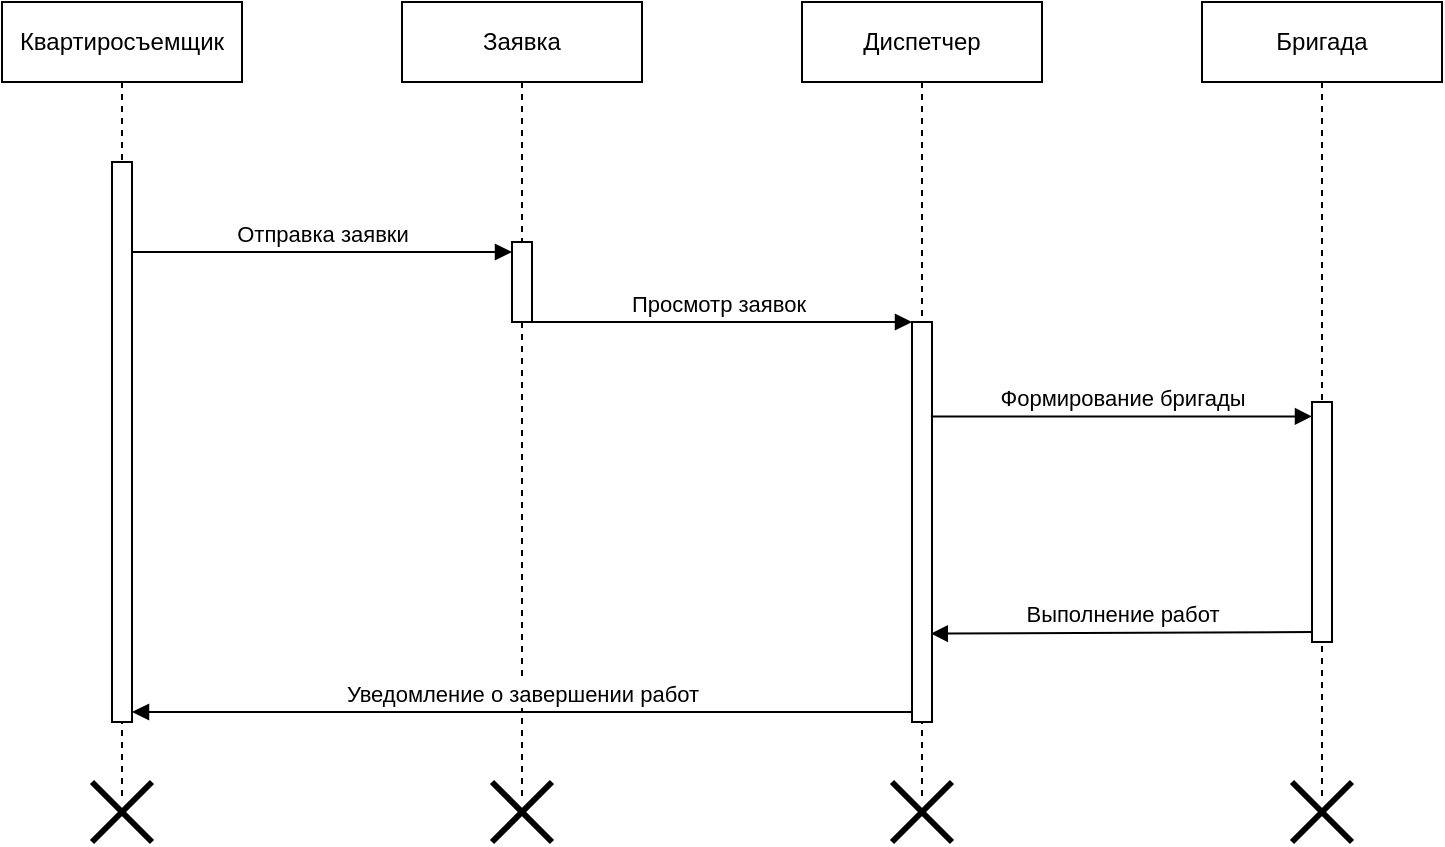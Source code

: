 <mxfile version="22.1.11" type="device">
  <diagram name="Page-1" id="pKR3qFELEurvC52VTtqw">
    <mxGraphModel dx="1050" dy="569" grid="1" gridSize="10" guides="1" tooltips="1" connect="1" arrows="1" fold="1" page="1" pageScale="1" pageWidth="850" pageHeight="1100" math="0" shadow="0">
      <root>
        <mxCell id="0" />
        <mxCell id="1" parent="0" />
        <mxCell id="6-mNbsPWZuI9so08bJkr-2" value="Квартиросъемщик" style="shape=umlLifeline;perimeter=lifelinePerimeter;whiteSpace=wrap;html=1;container=1;dropTarget=0;collapsible=0;recursiveResize=0;outlineConnect=0;portConstraint=eastwest;newEdgeStyle={&quot;curved&quot;:0,&quot;rounded&quot;:0};" vertex="1" parent="1">
          <mxGeometry x="40" width="120" height="400" as="geometry" />
        </mxCell>
        <mxCell id="6-mNbsPWZuI9so08bJkr-6" value="" style="html=1;points=[[0,0,0,0,5],[0,1,0,0,-5],[1,0,0,0,5],[1,1,0,0,-5]];perimeter=orthogonalPerimeter;outlineConnect=0;targetShapes=umlLifeline;portConstraint=eastwest;newEdgeStyle={&quot;curved&quot;:0,&quot;rounded&quot;:0};" vertex="1" parent="6-mNbsPWZuI9so08bJkr-2">
          <mxGeometry x="55" y="80" width="10" height="280" as="geometry" />
        </mxCell>
        <mxCell id="6-mNbsPWZuI9so08bJkr-3" value="Диспетчер" style="shape=umlLifeline;perimeter=lifelinePerimeter;whiteSpace=wrap;html=1;container=1;dropTarget=0;collapsible=0;recursiveResize=0;outlineConnect=0;portConstraint=eastwest;newEdgeStyle={&quot;curved&quot;:0,&quot;rounded&quot;:0};" vertex="1" parent="1">
          <mxGeometry x="440" width="120" height="400" as="geometry" />
        </mxCell>
        <mxCell id="6-mNbsPWZuI9so08bJkr-8" value="" style="html=1;points=[[0,0,0,0,5],[0,1,0,0,-5],[1,0,0,0,5],[1,1,0,0,-5]];perimeter=orthogonalPerimeter;outlineConnect=0;targetShapes=umlLifeline;portConstraint=eastwest;newEdgeStyle={&quot;curved&quot;:0,&quot;rounded&quot;:0};" vertex="1" parent="6-mNbsPWZuI9so08bJkr-3">
          <mxGeometry x="55" y="160" width="10" height="200" as="geometry" />
        </mxCell>
        <mxCell id="6-mNbsPWZuI9so08bJkr-17" value="" style="shape=umlDestroy;whiteSpace=wrap;html=1;strokeWidth=3;targetShapes=umlLifeline;" vertex="1" parent="6-mNbsPWZuI9so08bJkr-3">
          <mxGeometry x="45" y="390" width="30" height="30" as="geometry" />
        </mxCell>
        <mxCell id="6-mNbsPWZuI9so08bJkr-4" value="Бригада" style="shape=umlLifeline;perimeter=lifelinePerimeter;whiteSpace=wrap;html=1;container=1;dropTarget=0;collapsible=0;recursiveResize=0;outlineConnect=0;portConstraint=eastwest;newEdgeStyle={&quot;curved&quot;:0,&quot;rounded&quot;:0};" vertex="1" parent="1">
          <mxGeometry x="640" width="120" height="400" as="geometry" />
        </mxCell>
        <mxCell id="6-mNbsPWZuI9so08bJkr-9" value="" style="html=1;points=[[0,0,0,0,5],[0,1,0,0,-5],[1,0,0,0,5],[1,1,0,0,-5]];perimeter=orthogonalPerimeter;outlineConnect=0;targetShapes=umlLifeline;portConstraint=eastwest;newEdgeStyle={&quot;curved&quot;:0,&quot;rounded&quot;:0};" vertex="1" parent="6-mNbsPWZuI9so08bJkr-4">
          <mxGeometry x="55" y="200" width="10" height="120" as="geometry" />
        </mxCell>
        <mxCell id="6-mNbsPWZuI9so08bJkr-18" value="" style="shape=umlDestroy;whiteSpace=wrap;html=1;strokeWidth=3;targetShapes=umlLifeline;" vertex="1" parent="6-mNbsPWZuI9so08bJkr-4">
          <mxGeometry x="45" y="390" width="30" height="30" as="geometry" />
        </mxCell>
        <mxCell id="6-mNbsPWZuI9so08bJkr-5" value="Заявка" style="shape=umlLifeline;perimeter=lifelinePerimeter;whiteSpace=wrap;html=1;container=1;dropTarget=0;collapsible=0;recursiveResize=0;outlineConnect=0;portConstraint=eastwest;newEdgeStyle={&quot;curved&quot;:0,&quot;rounded&quot;:0};" vertex="1" parent="1">
          <mxGeometry x="240" width="120" height="400" as="geometry" />
        </mxCell>
        <mxCell id="6-mNbsPWZuI9so08bJkr-7" value="" style="html=1;points=[[0,0,0,0,5],[0,1,0,0,-5],[1,0,0,0,5],[1,1,0,0,-5]];perimeter=orthogonalPerimeter;outlineConnect=0;targetShapes=umlLifeline;portConstraint=eastwest;newEdgeStyle={&quot;curved&quot;:0,&quot;rounded&quot;:0};" vertex="1" parent="6-mNbsPWZuI9so08bJkr-5">
          <mxGeometry x="55" y="120" width="10" height="40" as="geometry" />
        </mxCell>
        <mxCell id="6-mNbsPWZuI9so08bJkr-16" value="" style="shape=umlDestroy;whiteSpace=wrap;html=1;strokeWidth=3;targetShapes=umlLifeline;" vertex="1" parent="6-mNbsPWZuI9so08bJkr-5">
          <mxGeometry x="45" y="390" width="30" height="30" as="geometry" />
        </mxCell>
        <mxCell id="6-mNbsPWZuI9so08bJkr-10" value="Отправка заявки" style="html=1;verticalAlign=bottom;endArrow=block;curved=0;rounded=0;entryX=0;entryY=0;entryDx=0;entryDy=5;entryPerimeter=0;" edge="1" parent="1" source="6-mNbsPWZuI9so08bJkr-6" target="6-mNbsPWZuI9so08bJkr-7">
          <mxGeometry width="80" relative="1" as="geometry">
            <mxPoint x="110" y="120" as="sourcePoint" />
            <mxPoint x="220" y="120" as="targetPoint" />
          </mxGeometry>
        </mxCell>
        <mxCell id="6-mNbsPWZuI9so08bJkr-11" value="Просмотр заявок" style="html=1;verticalAlign=bottom;endArrow=block;curved=0;rounded=0;" edge="1" parent="1">
          <mxGeometry width="80" relative="1" as="geometry">
            <mxPoint x="299.5" y="160" as="sourcePoint" />
            <mxPoint x="495" y="160" as="targetPoint" />
          </mxGeometry>
        </mxCell>
        <mxCell id="6-mNbsPWZuI9so08bJkr-12" value="Формирование бригады" style="html=1;verticalAlign=bottom;endArrow=block;curved=0;rounded=0;exitX=0.537;exitY=0.518;exitDx=0;exitDy=0;exitPerimeter=0;" edge="1" parent="1" source="6-mNbsPWZuI9so08bJkr-3" target="6-mNbsPWZuI9so08bJkr-9">
          <mxGeometry width="80" relative="1" as="geometry">
            <mxPoint x="520" y="200" as="sourcePoint" />
            <mxPoint x="600" y="200" as="targetPoint" />
          </mxGeometry>
        </mxCell>
        <mxCell id="6-mNbsPWZuI9so08bJkr-13" value="Выполнение работ" style="html=1;verticalAlign=bottom;endArrow=block;curved=0;rounded=0;exitX=0;exitY=1;exitDx=0;exitDy=-5;exitPerimeter=0;entryX=0.94;entryY=0.779;entryDx=0;entryDy=0;entryPerimeter=0;" edge="1" parent="1" source="6-mNbsPWZuI9so08bJkr-9" target="6-mNbsPWZuI9so08bJkr-8">
          <mxGeometry width="80" relative="1" as="geometry">
            <mxPoint x="590" y="340" as="sourcePoint" />
            <mxPoint x="550" y="320" as="targetPoint" />
          </mxGeometry>
        </mxCell>
        <mxCell id="6-mNbsPWZuI9so08bJkr-14" value="Уведомление о завершении работ" style="html=1;verticalAlign=bottom;endArrow=block;curved=0;rounded=0;exitX=0;exitY=1;exitDx=0;exitDy=-5;exitPerimeter=0;entryX=1;entryY=1;entryDx=0;entryDy=-5;entryPerimeter=0;" edge="1" parent="1" source="6-mNbsPWZuI9so08bJkr-8" target="6-mNbsPWZuI9so08bJkr-6">
          <mxGeometry width="80" relative="1" as="geometry">
            <mxPoint x="300" y="410" as="sourcePoint" />
            <mxPoint x="130" y="355" as="targetPoint" />
          </mxGeometry>
        </mxCell>
        <mxCell id="6-mNbsPWZuI9so08bJkr-15" value="" style="shape=umlDestroy;whiteSpace=wrap;html=1;strokeWidth=3;targetShapes=umlLifeline;" vertex="1" parent="1">
          <mxGeometry x="85" y="390" width="30" height="30" as="geometry" />
        </mxCell>
      </root>
    </mxGraphModel>
  </diagram>
</mxfile>
